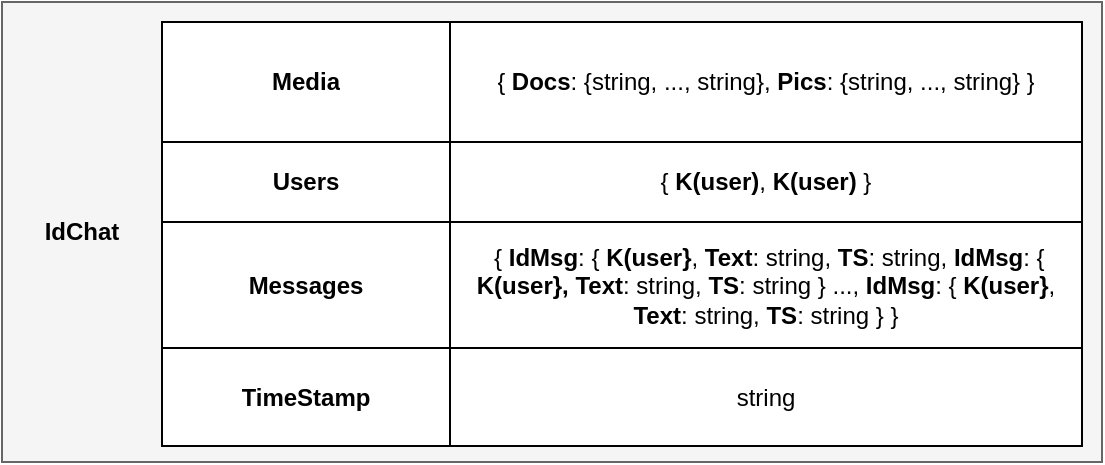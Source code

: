 <mxfile version="22.0.8" type="github">
  <diagram name="Page-1" id="q5r2QxPHXzRaAePuVasP">
    <mxGraphModel dx="1050" dy="480" grid="1" gridSize="10" guides="1" tooltips="1" connect="1" arrows="1" fold="1" page="1" pageScale="1" pageWidth="1169" pageHeight="827" math="0" shadow="0">
      <root>
        <mxCell id="0" />
        <mxCell id="1" parent="0" />
        <mxCell id="Zy1xlU8rXmqQrPC29_Tx-1" value="" style="rounded=0;whiteSpace=wrap;html=1;fillColor=#f5f5f5;fontColor=#333333;strokeColor=#666666;" vertex="1" parent="1">
          <mxGeometry x="310" y="120" width="550" height="230" as="geometry" />
        </mxCell>
        <mxCell id="Zy1xlU8rXmqQrPC29_Tx-2" value="&lt;b&gt;IdChat&lt;/b&gt;" style="text;html=1;strokeColor=none;fillColor=none;align=center;verticalAlign=middle;whiteSpace=wrap;rounded=0;" vertex="1" parent="1">
          <mxGeometry x="320" y="219.5" width="60" height="30" as="geometry" />
        </mxCell>
        <mxCell id="Zy1xlU8rXmqQrPC29_Tx-3" value="" style="shape=table;startSize=0;container=1;collapsible=0;childLayout=tableLayout;" vertex="1" parent="1">
          <mxGeometry x="390" y="130" width="460" height="212" as="geometry" />
        </mxCell>
        <mxCell id="Zy1xlU8rXmqQrPC29_Tx-4" value="" style="shape=tableRow;horizontal=0;startSize=0;swimlaneHead=0;swimlaneBody=0;strokeColor=inherit;top=0;left=0;bottom=0;right=0;collapsible=0;dropTarget=0;fillColor=none;points=[[0,0.5],[1,0.5]];portConstraint=eastwest;" vertex="1" parent="Zy1xlU8rXmqQrPC29_Tx-3">
          <mxGeometry width="460" height="60" as="geometry" />
        </mxCell>
        <mxCell id="Zy1xlU8rXmqQrPC29_Tx-5" value="&lt;b&gt;Media&lt;/b&gt;" style="shape=partialRectangle;html=1;whiteSpace=wrap;connectable=0;strokeColor=inherit;overflow=hidden;fillColor=none;top=0;left=0;bottom=0;right=0;pointerEvents=1;" vertex="1" parent="Zy1xlU8rXmqQrPC29_Tx-4">
          <mxGeometry width="144" height="60" as="geometry">
            <mxRectangle width="144" height="60" as="alternateBounds" />
          </mxGeometry>
        </mxCell>
        <mxCell id="Zy1xlU8rXmqQrPC29_Tx-6" value="{ &lt;b&gt;Docs&lt;/b&gt;: {string, ..., string}, &lt;b&gt;Pics&lt;/b&gt;: {string, ..., string} }" style="shape=partialRectangle;html=1;whiteSpace=wrap;connectable=0;strokeColor=inherit;overflow=hidden;fillColor=none;top=0;left=0;bottom=0;right=0;pointerEvents=1;" vertex="1" parent="Zy1xlU8rXmqQrPC29_Tx-4">
          <mxGeometry x="144" width="316" height="60" as="geometry">
            <mxRectangle width="316" height="60" as="alternateBounds" />
          </mxGeometry>
        </mxCell>
        <mxCell id="Zy1xlU8rXmqQrPC29_Tx-7" value="" style="shape=tableRow;horizontal=0;startSize=0;swimlaneHead=0;swimlaneBody=0;strokeColor=inherit;top=0;left=0;bottom=0;right=0;collapsible=0;dropTarget=0;fillColor=none;points=[[0,0.5],[1,0.5]];portConstraint=eastwest;" vertex="1" parent="Zy1xlU8rXmqQrPC29_Tx-3">
          <mxGeometry y="60" width="460" height="40" as="geometry" />
        </mxCell>
        <mxCell id="Zy1xlU8rXmqQrPC29_Tx-8" value="&lt;b&gt;Users&lt;/b&gt;" style="shape=partialRectangle;html=1;whiteSpace=wrap;connectable=0;strokeColor=inherit;overflow=hidden;fillColor=none;top=0;left=0;bottom=0;right=0;pointerEvents=1;" vertex="1" parent="Zy1xlU8rXmqQrPC29_Tx-7">
          <mxGeometry width="144" height="40" as="geometry">
            <mxRectangle width="144" height="40" as="alternateBounds" />
          </mxGeometry>
        </mxCell>
        <mxCell id="Zy1xlU8rXmqQrPC29_Tx-9" value="{ &lt;b&gt;K(user)&lt;/b&gt;, &lt;b&gt;K(user)&lt;/b&gt; }" style="shape=partialRectangle;html=1;whiteSpace=wrap;connectable=0;strokeColor=inherit;overflow=hidden;fillColor=none;top=0;left=0;bottom=0;right=0;pointerEvents=1;" vertex="1" parent="Zy1xlU8rXmqQrPC29_Tx-7">
          <mxGeometry x="144" width="316" height="40" as="geometry">
            <mxRectangle width="316" height="40" as="alternateBounds" />
          </mxGeometry>
        </mxCell>
        <mxCell id="Zy1xlU8rXmqQrPC29_Tx-10" value="" style="shape=tableRow;horizontal=0;startSize=0;swimlaneHead=0;swimlaneBody=0;strokeColor=inherit;top=0;left=0;bottom=0;right=0;collapsible=0;dropTarget=0;fillColor=none;points=[[0,0.5],[1,0.5]];portConstraint=eastwest;" vertex="1" parent="Zy1xlU8rXmqQrPC29_Tx-3">
          <mxGeometry y="100" width="460" height="63" as="geometry" />
        </mxCell>
        <mxCell id="Zy1xlU8rXmqQrPC29_Tx-11" value="&lt;b&gt;Messages&lt;/b&gt;" style="shape=partialRectangle;html=1;whiteSpace=wrap;connectable=0;strokeColor=inherit;overflow=hidden;fillColor=none;top=0;left=0;bottom=0;right=0;pointerEvents=1;" vertex="1" parent="Zy1xlU8rXmqQrPC29_Tx-10">
          <mxGeometry width="144" height="63" as="geometry">
            <mxRectangle width="144" height="63" as="alternateBounds" />
          </mxGeometry>
        </mxCell>
        <mxCell id="Zy1xlU8rXmqQrPC29_Tx-12" value="&amp;nbsp;{ &lt;b&gt;IdMsg&lt;/b&gt;: { &lt;b&gt;K(user}&lt;/b&gt;, &lt;b&gt;Text&lt;/b&gt;: string, &lt;b&gt;TS&lt;/b&gt;: string,&amp;nbsp;&lt;b&gt;IdMsg&lt;/b&gt;: { &lt;b&gt;K(user},&lt;/b&gt; &lt;b&gt;Text&lt;/b&gt;: string, &lt;b&gt;TS&lt;/b&gt;: string  } ..., &lt;b&gt;IdMsg&lt;/b&gt;: {&amp;nbsp;&lt;b&gt;K(user}&lt;/b&gt;, &lt;b&gt;Text&lt;/b&gt;: string, &lt;b&gt;TS&lt;/b&gt;: string } }" style="shape=partialRectangle;html=1;whiteSpace=wrap;connectable=0;strokeColor=inherit;overflow=hidden;fillColor=none;top=0;left=0;bottom=0;right=0;pointerEvents=1;" vertex="1" parent="Zy1xlU8rXmqQrPC29_Tx-10">
          <mxGeometry x="144" width="316" height="63" as="geometry">
            <mxRectangle width="316" height="63" as="alternateBounds" />
          </mxGeometry>
        </mxCell>
        <mxCell id="Zy1xlU8rXmqQrPC29_Tx-13" value="" style="shape=tableRow;horizontal=0;startSize=0;swimlaneHead=0;swimlaneBody=0;strokeColor=inherit;top=0;left=0;bottom=0;right=0;collapsible=0;dropTarget=0;fillColor=none;points=[[0,0.5],[1,0.5]];portConstraint=eastwest;" vertex="1" parent="Zy1xlU8rXmqQrPC29_Tx-3">
          <mxGeometry y="163" width="460" height="49" as="geometry" />
        </mxCell>
        <mxCell id="Zy1xlU8rXmqQrPC29_Tx-14" value="&lt;b&gt;TimeStamp&lt;/b&gt;" style="shape=partialRectangle;html=1;whiteSpace=wrap;connectable=0;strokeColor=inherit;overflow=hidden;fillColor=none;top=0;left=0;bottom=0;right=0;pointerEvents=1;" vertex="1" parent="Zy1xlU8rXmqQrPC29_Tx-13">
          <mxGeometry width="144" height="49" as="geometry">
            <mxRectangle width="144" height="49" as="alternateBounds" />
          </mxGeometry>
        </mxCell>
        <mxCell id="Zy1xlU8rXmqQrPC29_Tx-15" value="string" style="shape=partialRectangle;html=1;whiteSpace=wrap;connectable=0;strokeColor=inherit;overflow=hidden;fillColor=none;top=0;left=0;bottom=0;right=0;pointerEvents=1;" vertex="1" parent="Zy1xlU8rXmqQrPC29_Tx-13">
          <mxGeometry x="144" width="316" height="49" as="geometry">
            <mxRectangle width="316" height="49" as="alternateBounds" />
          </mxGeometry>
        </mxCell>
      </root>
    </mxGraphModel>
  </diagram>
</mxfile>
